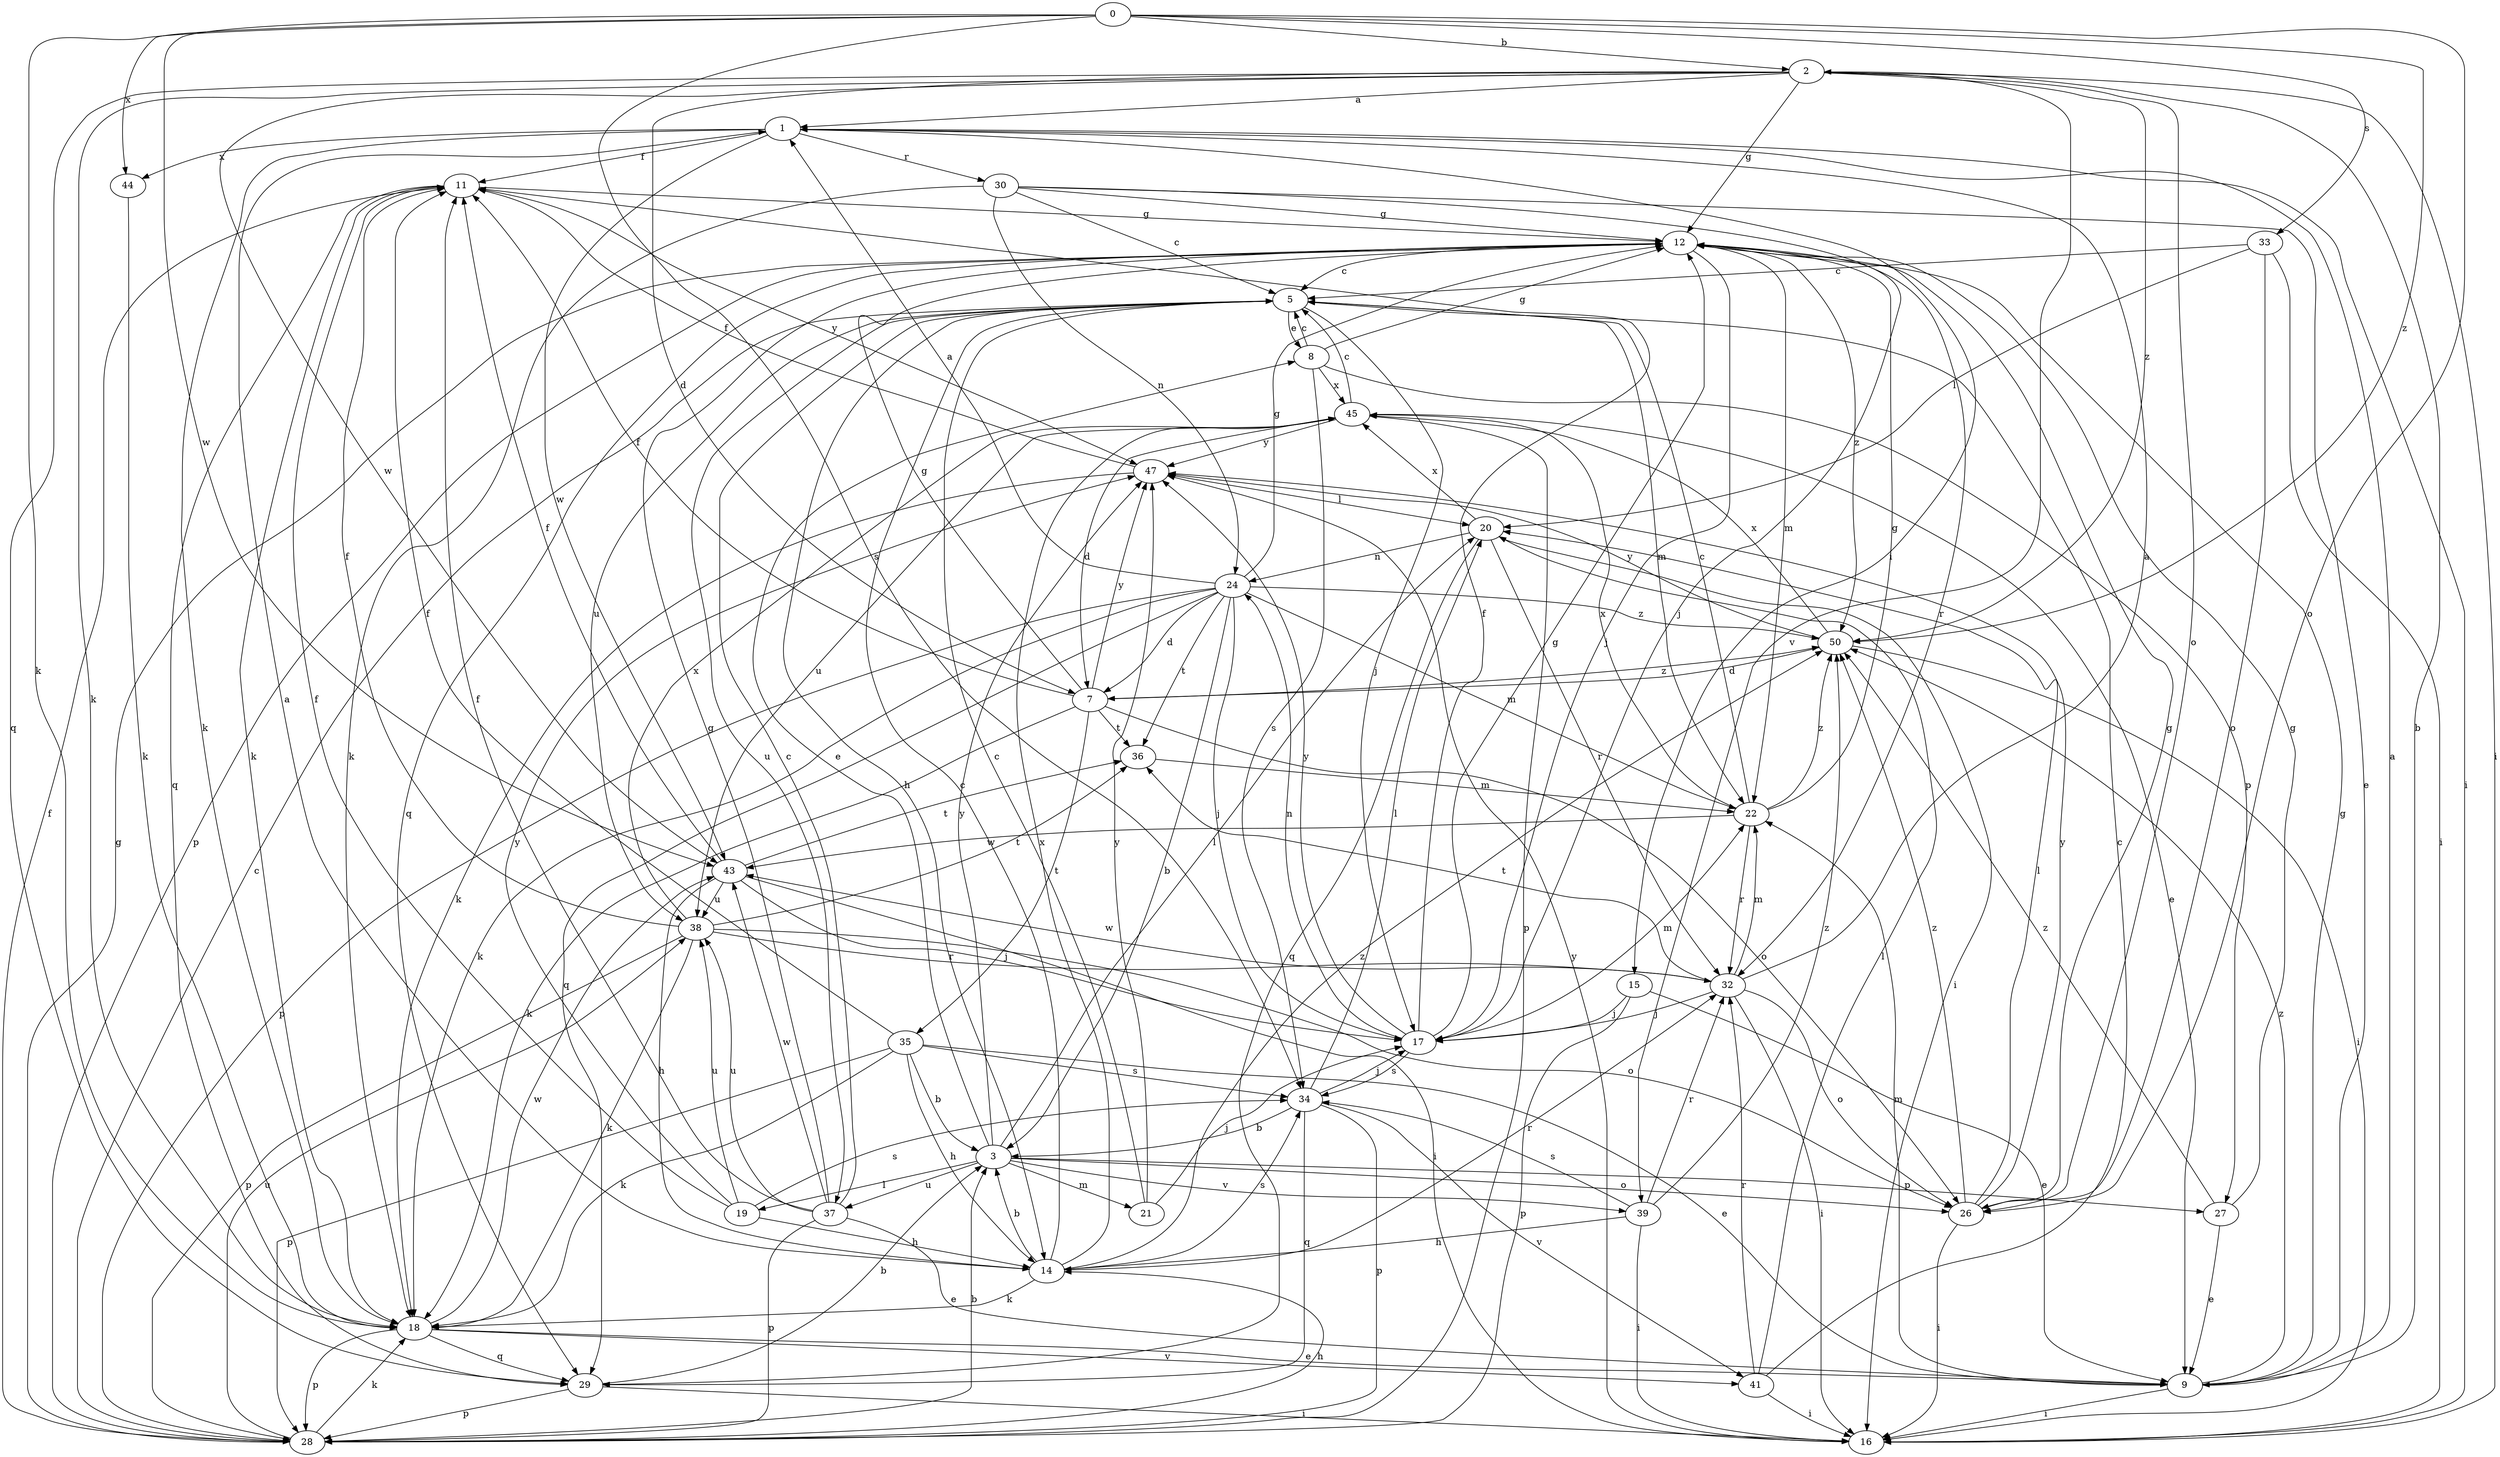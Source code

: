 strict digraph  {
0;
1;
2;
3;
5;
7;
8;
9;
11;
12;
14;
15;
16;
17;
18;
19;
20;
21;
22;
24;
26;
27;
28;
29;
30;
32;
33;
34;
35;
36;
37;
38;
39;
41;
43;
44;
45;
47;
50;
0 -> 2  [label=b];
0 -> 18  [label=k];
0 -> 26  [label=o];
0 -> 33  [label=s];
0 -> 34  [label=s];
0 -> 43  [label=w];
0 -> 44  [label=x];
0 -> 50  [label=z];
1 -> 11  [label=f];
1 -> 15  [label=i];
1 -> 16  [label=i];
1 -> 18  [label=k];
1 -> 30  [label=r];
1 -> 43  [label=w];
1 -> 44  [label=x];
2 -> 1  [label=a];
2 -> 7  [label=d];
2 -> 12  [label=g];
2 -> 16  [label=i];
2 -> 18  [label=k];
2 -> 26  [label=o];
2 -> 29  [label=q];
2 -> 39  [label=v];
2 -> 43  [label=w];
2 -> 50  [label=z];
3 -> 8  [label=e];
3 -> 19  [label=l];
3 -> 20  [label=l];
3 -> 21  [label=m];
3 -> 26  [label=o];
3 -> 27  [label=p];
3 -> 37  [label=u];
3 -> 39  [label=v];
3 -> 47  [label=y];
5 -> 8  [label=e];
5 -> 14  [label=h];
5 -> 17  [label=j];
5 -> 22  [label=m];
5 -> 37  [label=u];
5 -> 38  [label=u];
7 -> 11  [label=f];
7 -> 12  [label=g];
7 -> 18  [label=k];
7 -> 26  [label=o];
7 -> 35  [label=t];
7 -> 36  [label=t];
7 -> 47  [label=y];
7 -> 50  [label=z];
8 -> 5  [label=c];
8 -> 12  [label=g];
8 -> 27  [label=p];
8 -> 34  [label=s];
8 -> 45  [label=x];
9 -> 1  [label=a];
9 -> 2  [label=b];
9 -> 12  [label=g];
9 -> 16  [label=i];
9 -> 22  [label=m];
9 -> 50  [label=z];
11 -> 12  [label=g];
11 -> 18  [label=k];
11 -> 29  [label=q];
11 -> 47  [label=y];
12 -> 5  [label=c];
12 -> 17  [label=j];
12 -> 22  [label=m];
12 -> 28  [label=p];
12 -> 29  [label=q];
12 -> 32  [label=r];
12 -> 50  [label=z];
14 -> 1  [label=a];
14 -> 3  [label=b];
14 -> 5  [label=c];
14 -> 18  [label=k];
14 -> 32  [label=r];
14 -> 34  [label=s];
14 -> 45  [label=x];
14 -> 50  [label=z];
15 -> 9  [label=e];
15 -> 17  [label=j];
15 -> 28  [label=p];
16 -> 47  [label=y];
17 -> 11  [label=f];
17 -> 12  [label=g];
17 -> 22  [label=m];
17 -> 24  [label=n];
17 -> 34  [label=s];
17 -> 47  [label=y];
18 -> 9  [label=e];
18 -> 28  [label=p];
18 -> 29  [label=q];
18 -> 41  [label=v];
18 -> 43  [label=w];
19 -> 11  [label=f];
19 -> 14  [label=h];
19 -> 34  [label=s];
19 -> 38  [label=u];
19 -> 47  [label=y];
20 -> 16  [label=i];
20 -> 24  [label=n];
20 -> 29  [label=q];
20 -> 32  [label=r];
20 -> 45  [label=x];
21 -> 5  [label=c];
21 -> 17  [label=j];
21 -> 47  [label=y];
22 -> 5  [label=c];
22 -> 12  [label=g];
22 -> 32  [label=r];
22 -> 43  [label=w];
22 -> 45  [label=x];
22 -> 50  [label=z];
24 -> 1  [label=a];
24 -> 3  [label=b];
24 -> 7  [label=d];
24 -> 12  [label=g];
24 -> 17  [label=j];
24 -> 18  [label=k];
24 -> 22  [label=m];
24 -> 28  [label=p];
24 -> 29  [label=q];
24 -> 36  [label=t];
24 -> 50  [label=z];
26 -> 12  [label=g];
26 -> 16  [label=i];
26 -> 20  [label=l];
26 -> 47  [label=y];
26 -> 50  [label=z];
27 -> 9  [label=e];
27 -> 12  [label=g];
27 -> 50  [label=z];
28 -> 3  [label=b];
28 -> 5  [label=c];
28 -> 11  [label=f];
28 -> 12  [label=g];
28 -> 14  [label=h];
28 -> 18  [label=k];
28 -> 38  [label=u];
29 -> 3  [label=b];
29 -> 16  [label=i];
29 -> 28  [label=p];
30 -> 5  [label=c];
30 -> 9  [label=e];
30 -> 12  [label=g];
30 -> 17  [label=j];
30 -> 18  [label=k];
30 -> 24  [label=n];
32 -> 1  [label=a];
32 -> 16  [label=i];
32 -> 17  [label=j];
32 -> 22  [label=m];
32 -> 26  [label=o];
32 -> 36  [label=t];
32 -> 43  [label=w];
33 -> 5  [label=c];
33 -> 16  [label=i];
33 -> 20  [label=l];
33 -> 26  [label=o];
34 -> 3  [label=b];
34 -> 17  [label=j];
34 -> 20  [label=l];
34 -> 28  [label=p];
34 -> 29  [label=q];
34 -> 41  [label=v];
35 -> 3  [label=b];
35 -> 9  [label=e];
35 -> 11  [label=f];
35 -> 14  [label=h];
35 -> 18  [label=k];
35 -> 28  [label=p];
35 -> 34  [label=s];
36 -> 22  [label=m];
37 -> 5  [label=c];
37 -> 9  [label=e];
37 -> 11  [label=f];
37 -> 12  [label=g];
37 -> 28  [label=p];
37 -> 38  [label=u];
37 -> 43  [label=w];
38 -> 11  [label=f];
38 -> 18  [label=k];
38 -> 26  [label=o];
38 -> 28  [label=p];
38 -> 32  [label=r];
38 -> 36  [label=t];
38 -> 45  [label=x];
39 -> 14  [label=h];
39 -> 16  [label=i];
39 -> 32  [label=r];
39 -> 34  [label=s];
39 -> 50  [label=z];
41 -> 5  [label=c];
41 -> 16  [label=i];
41 -> 20  [label=l];
41 -> 32  [label=r];
43 -> 11  [label=f];
43 -> 14  [label=h];
43 -> 16  [label=i];
43 -> 17  [label=j];
43 -> 36  [label=t];
43 -> 38  [label=u];
44 -> 18  [label=k];
45 -> 5  [label=c];
45 -> 7  [label=d];
45 -> 9  [label=e];
45 -> 28  [label=p];
45 -> 38  [label=u];
45 -> 47  [label=y];
47 -> 11  [label=f];
47 -> 18  [label=k];
47 -> 20  [label=l];
50 -> 7  [label=d];
50 -> 16  [label=i];
50 -> 45  [label=x];
50 -> 47  [label=y];
}
